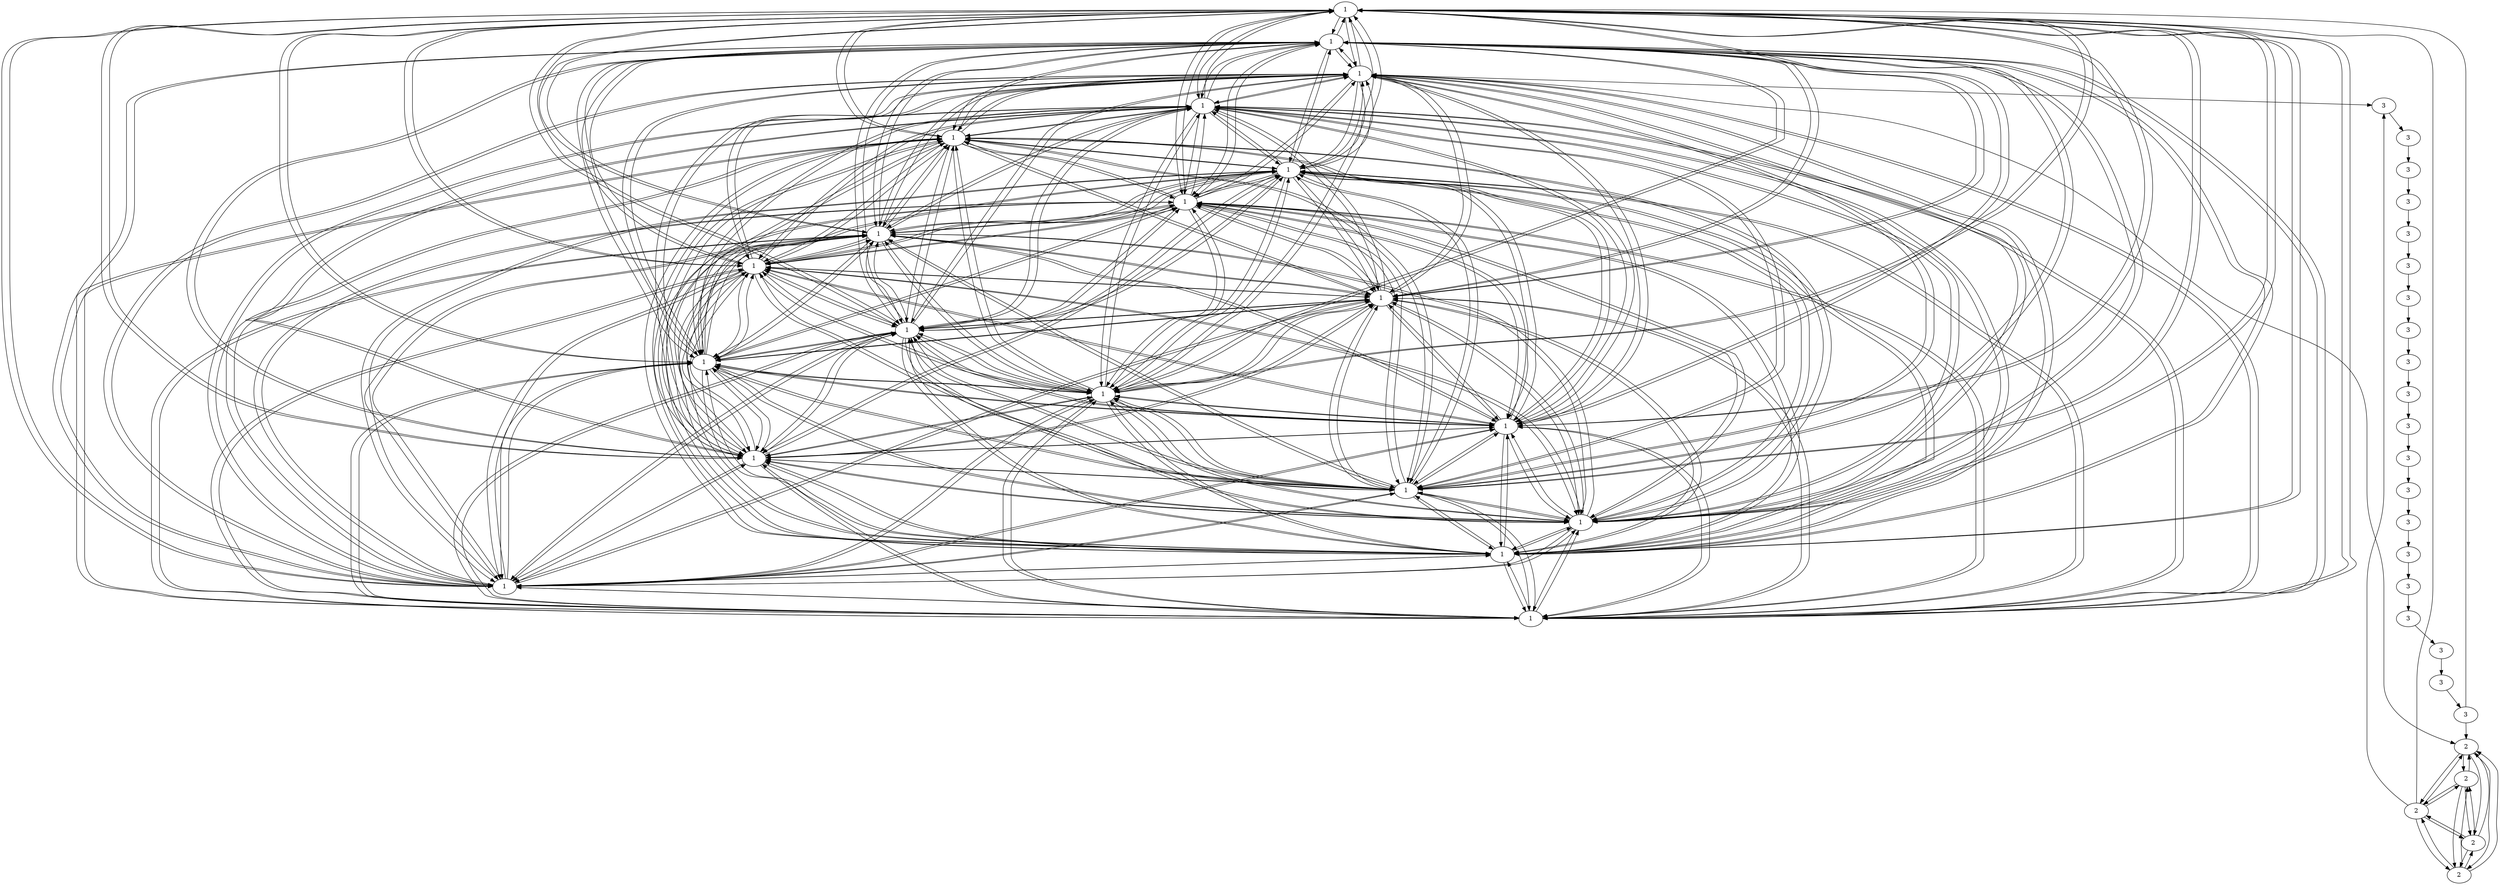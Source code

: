 digraph causal
{
	0 [label="1"]
	1 [label="1"]
	2 [label="1"]
	3 [label="1"]
	4 [label="1"]
	5 [label="1"]
	6 [label="1"]
	7 [label="1"]
	8 [label="1"]
	9 [label="1"]
	10 [label="1"]
	11 [label="1"]
	12 [label="1"]
	13 [label="1"]
	14 [label="1"]
	15 [label="1"]
	16 [label="1"]
	17 [label="1"]
	18 [label="1"]
	19 [label="1"]
	20 [label="2"]
	21 [label="2"]
	22 [label="2"]
	23 [label="2"]
	24 [label="2"]
	25 [label="3"]
	26 [label="3"]
	27 [label="3"]
	28 [label="3"]
	29 [label="3"]
	30 [label="3"]
	31 [label="3"]
	32 [label="3"]
	33 [label="3"]
	34 [label="3"]
	35 [label="3"]
	36 [label="3"]
	37 [label="3"]
	38 [label="3"]
	39 [label="3"]
	40 [label="3"]
	41 [label="3"]
	42 [label="3"]
	43 [label="3"]
	44 [label="3"]

	24 -> 0
	44 -> 0
	0 -> 1
	0 -> 2
	0 -> 3
	0 -> 4
	0 -> 5
	0 -> 6
	0 -> 7
	0 -> 8
	0 -> 9
	0 -> 10
	0 -> 11
	0 -> 12
	0 -> 13
	0 -> 14
	0 -> 15
	0 -> 16
	0 -> 17
	0 -> 18
	0 -> 19
	1 -> 0
	1 -> 2
	1 -> 3
	1 -> 4
	1 -> 5
	1 -> 6
	1 -> 7
	1 -> 8
	1 -> 9
	1 -> 10
	1 -> 11
	1 -> 12
	1 -> 13
	1 -> 14
	1 -> 15
	1 -> 16
	1 -> 17
	1 -> 18
	1 -> 19
	2 -> 0
	2 -> 1
	2 -> 3
	2 -> 4
	2 -> 5
	2 -> 6
	2 -> 7
	2 -> 8
	2 -> 9
	2 -> 10
	2 -> 11
	2 -> 12
	2 -> 13
	2 -> 14
	2 -> 15
	2 -> 16
	2 -> 17
	2 -> 18
	2 -> 19
	3 -> 0
	3 -> 1
	3 -> 2
	3 -> 4
	3 -> 5
	3 -> 6
	3 -> 7
	3 -> 8
	3 -> 9
	3 -> 10
	3 -> 11
	3 -> 12
	3 -> 13
	3 -> 14
	3 -> 15
	3 -> 16
	3 -> 17
	3 -> 18
	3 -> 19
	4 -> 0
	4 -> 1
	4 -> 2
	4 -> 3
	4 -> 5
	4 -> 6
	4 -> 7
	4 -> 8
	4 -> 9
	4 -> 10
	4 -> 11
	4 -> 12
	4 -> 13
	4 -> 14
	4 -> 15
	4 -> 16
	4 -> 17
	4 -> 18
	4 -> 19
	5 -> 0
	5 -> 1
	5 -> 2
	5 -> 3
	5 -> 4
	5 -> 6
	5 -> 7
	5 -> 8
	5 -> 9
	5 -> 10
	5 -> 11
	5 -> 12
	5 -> 13
	5 -> 14
	5 -> 15
	5 -> 16
	5 -> 17
	5 -> 18
	5 -> 19
	6 -> 0
	6 -> 1
	6 -> 2
	6 -> 3
	6 -> 4
	6 -> 5
	6 -> 7
	6 -> 8
	6 -> 9
	6 -> 10
	6 -> 11
	6 -> 12
	6 -> 13
	6 -> 14
	6 -> 15
	6 -> 16
	6 -> 17
	6 -> 18
	6 -> 19
	7 -> 0
	7 -> 1
	7 -> 2
	7 -> 3
	7 -> 4
	7 -> 5
	7 -> 6
	7 -> 8
	7 -> 9
	7 -> 10
	7 -> 11
	7 -> 12
	7 -> 13
	7 -> 14
	7 -> 15
	7 -> 16
	7 -> 17
	7 -> 18
	7 -> 19
	8 -> 0
	8 -> 1
	8 -> 2
	8 -> 3
	8 -> 4
	8 -> 5
	8 -> 6
	8 -> 7
	8 -> 9
	8 -> 10
	8 -> 11
	8 -> 12
	8 -> 13
	8 -> 14
	8 -> 15
	8 -> 16
	8 -> 17
	8 -> 18
	8 -> 19
	9 -> 0
	9 -> 1
	9 -> 2
	9 -> 3
	9 -> 4
	9 -> 5
	9 -> 6
	9 -> 7
	9 -> 8
	9 -> 10
	9 -> 11
	9 -> 12
	9 -> 13
	9 -> 14
	9 -> 15
	9 -> 16
	9 -> 17
	9 -> 18
	9 -> 19
	10 -> 0
	10 -> 1
	10 -> 2
	10 -> 3
	10 -> 4
	10 -> 5
	10 -> 6
	10 -> 7
	10 -> 8
	10 -> 9
	10 -> 11
	10 -> 12
	10 -> 13
	10 -> 14
	10 -> 15
	10 -> 16
	10 -> 17
	10 -> 18
	10 -> 19
	11 -> 0
	11 -> 1
	11 -> 2
	11 -> 3
	11 -> 4
	11 -> 5
	11 -> 6
	11 -> 7
	11 -> 8
	11 -> 9
	11 -> 10
	11 -> 12
	11 -> 13
	11 -> 14
	11 -> 15
	11 -> 16
	11 -> 17
	11 -> 18
	11 -> 19
	12 -> 0
	12 -> 1
	12 -> 2
	12 -> 3
	12 -> 4
	12 -> 5
	12 -> 6
	12 -> 7
	12 -> 8
	12 -> 9
	12 -> 10
	12 -> 11
	12 -> 13
	12 -> 14
	12 -> 15
	12 -> 16
	12 -> 17
	12 -> 18
	12 -> 19
	13 -> 0
	13 -> 1
	13 -> 2
	13 -> 3
	13 -> 4
	13 -> 5
	13 -> 6
	13 -> 7
	13 -> 8
	13 -> 9
	13 -> 10
	13 -> 11
	13 -> 12
	13 -> 14
	13 -> 15
	13 -> 16
	13 -> 17
	13 -> 18
	13 -> 19
	14 -> 0
	14 -> 1
	14 -> 2
	14 -> 3
	14 -> 4
	14 -> 5
	14 -> 6
	14 -> 7
	14 -> 8
	14 -> 9
	14 -> 10
	14 -> 11
	14 -> 12
	14 -> 13
	14 -> 15
	14 -> 16
	14 -> 17
	14 -> 18
	14 -> 19
	15 -> 0
	15 -> 1
	15 -> 2
	15 -> 3
	15 -> 4
	15 -> 5
	15 -> 6
	15 -> 7
	15 -> 8
	15 -> 9
	15 -> 10
	15 -> 11
	15 -> 12
	15 -> 13
	15 -> 14
	15 -> 16
	15 -> 17
	15 -> 18
	15 -> 19
	16 -> 0
	16 -> 1
	16 -> 2
	16 -> 3
	16 -> 4
	16 -> 5
	16 -> 6
	16 -> 7
	16 -> 8
	16 -> 9
	16 -> 10
	16 -> 11
	16 -> 12
	16 -> 13
	16 -> 14
	16 -> 15
	16 -> 17
	16 -> 18
	16 -> 19
	17 -> 0
	17 -> 1
	17 -> 2
	17 -> 3
	17 -> 4
	17 -> 5
	17 -> 6
	17 -> 7
	17 -> 8
	17 -> 9
	17 -> 10
	17 -> 11
	17 -> 12
	17 -> 13
	17 -> 14
	17 -> 15
	17 -> 16
	17 -> 18
	17 -> 19
	18 -> 0
	18 -> 1
	18 -> 2
	18 -> 3
	18 -> 4
	18 -> 5
	18 -> 6
	18 -> 7
	18 -> 8
	18 -> 9
	18 -> 10
	18 -> 11
	18 -> 12
	18 -> 13
	18 -> 14
	18 -> 15
	18 -> 16
	18 -> 17
	18 -> 19
	19 -> 0
	19 -> 1
	19 -> 2
	19 -> 3
	19 -> 4
	19 -> 5
	19 -> 6
	19 -> 7
	19 -> 8
	19 -> 9
	19 -> 10
	19 -> 11
	19 -> 12
	19 -> 13
	19 -> 14
	19 -> 15
	19 -> 16
	19 -> 17
	19 -> 18

	19 -> 20
	44 -> 20
	20 -> 21
	20 -> 22
	20 -> 23
	20 -> 24
	21 -> 20
	21 -> 22
	21 -> 23
	21 -> 24
	22 -> 20
	22 -> 21
	22 -> 23
	22 -> 24
	23 -> 20
	23 -> 21
	23 -> 22
	23 -> 24
	24 -> 20
	24 -> 21
	24 -> 22
	24 -> 23

	19 -> 25
	24 -> 25
	25 -> 26
//	25 -> 27
//	25 -> 28
//	25 -> 29
//	25 -> 30
//	25 -> 31
//	25 -> 32
//	25 -> 33
//	25 -> 34
//	25 -> 35
//	25 -> 36
//	25 -> 37
//	25 -> 38
//	25 -> 39
//	25 -> 40
//	25 -> 41
//	25 -> 42
//	25 -> 43
//	25 -> 44
//
//
//	26 -> 25
	26 -> 27
//	26 -> 28
//	26 -> 29
//	26 -> 30
//	26 -> 31
//	26 -> 32
//	26 -> 33
//	26 -> 34
//	26 -> 35
//	26 -> 36
//	26 -> 37
//	26 -> 38
//	26 -> 39
//	26 -> 40
//	26 -> 41
//	26 -> 42
//	26 -> 43
//	26 -> 44
//
//	27 -> 25
//	27 -> 26
	27 -> 28
//	27 -> 29
//	27 -> 30
//	27 -> 31
//	27 -> 32
//	27 -> 33
//	27 -> 34
//	27 -> 35
//	27 -> 36
//	27 -> 37
//	27 -> 38
//	27 -> 39
//	27 -> 40
//	27 -> 41
//	27 -> 42
//	27 -> 43
//	27 -> 44
//
//	28 -> 25
//	28 -> 26
//	28 -> 27
	28 -> 29
//	28 -> 30
//	28 -> 31
//	28 -> 32
//	28 -> 33
//	28 -> 34
//	28 -> 35
//	28 -> 36
//	28 -> 37
//	28 -> 38
//	28 -> 39
//	28 -> 40
//	28 -> 41
//	28 -> 42
//	28 -> 43
//	28 -> 44
//
//	29 -> 25
//	29 -> 26
//	29 -> 27
//	29 -> 28
	29 -> 30
//	29 -> 31
//	29 -> 32
//	29 -> 33
//	29 -> 34
//	29 -> 35
//	29 -> 36
//	29 -> 37
//	29 -> 38
//	29 -> 39
//	29 -> 40
//	29 -> 41
//	29 -> 42
//	29 -> 43
//	29 -> 44
//
//	30 -> 25
//	30 -> 26
//	30 -> 27
//	30 -> 28
//	30 -> 29
	30 -> 31
//	30 -> 32
//	30 -> 33
//	30 -> 34
//	30 -> 35
//	30 -> 36
//	30 -> 37
//	30 -> 38
//	30 -> 39
//	30 -> 40
//	30 -> 41
//	30 -> 42
//	30 -> 43
//	30 -> 44
//
//	31 -> 25
//	31 -> 26
//	31 -> 27
//	31 -> 28
//	31 -> 29
//	31 -> 30
	31 -> 32
//	31 -> 33
//	31 -> 34
//	31 -> 35
//	31 -> 36
//	31 -> 37
//	31 -> 38
//	31 -> 39
//	31 -> 40
//	31 -> 41
//	31 -> 42
//	31 -> 43
//	31 -> 44
//
//	32 -> 25
//	32 -> 26
//	32 -> 27
//	32 -> 28
//	32 -> 29
//	32 -> 30
//	32 -> 31
	32 -> 33
//	32 -> 34
//	32 -> 35
//	32 -> 36
//	32 -> 37
//	32 -> 38
//	32 -> 39
//	32 -> 40
//	32 -> 41
//	32 -> 42
//	32 -> 43
//	32 -> 44
//
//	33 -> 25
//	33 -> 26
//	33 -> 27
//	33 -> 28
//	33 -> 29
//	33 -> 30
//	33 -> 31
//	33 -> 32
	33 -> 34
//	33 -> 35
//	33 -> 36
//	33 -> 37
//	33 -> 38
//	33 -> 39
//	33 -> 40
//	33 -> 41
//	33 -> 42
//	33 -> 43
//	33 -> 44
//
//	34 -> 25
//	34 -> 26
//	34 -> 27
//	34 -> 28
//	34 -> 29
//	34 -> 30
//	34 -> 31
//	34 -> 32
//	34 -> 33
	34 -> 35
//	34 -> 36
//	34 -> 37
//	34 -> 38
//	34 -> 39
//	34 -> 40
//	34 -> 41
//	34 -> 42
//	34 -> 43
//	34 -> 44
//
//	35 -> 25
//	35 -> 26
//	35 -> 27
//	35 -> 28
//	35 -> 29
//	35 -> 30
//	35 -> 31
//	35 -> 32
//	35 -> 33
//	35 -> 34
	35 -> 36
//	35 -> 37
//	35 -> 38
//	35 -> 39
//	35 -> 40
//	35 -> 41
//	35 -> 42
//	35 -> 43
//	35 -> 44
//
//	36 -> 26
//	36 -> 27
//	36 -> 28
//	36 -> 29
//	36 -> 30
//	36 -> 31
//	36 -> 32
//	36 -> 33
//	36 -> 34
//	36 -> 35
	36 -> 37
//	36 -> 38
//	36 -> 39
//	36 -> 40
//	36 -> 41
//	36 -> 42
//	36 -> 43
//	36 -> 44
//
//
//	37 -> 26
//	37 -> 27
//	37 -> 28
//	37 -> 29
//	37 -> 30
//	37 -> 31
//	37 -> 32
//	37 -> 33
//	37 -> 34
//	37 -> 35
//	37 -> 36
	37 -> 38
//	37 -> 39
//	37 -> 40
//	37 -> 41
//	37 -> 42
//	37 -> 43
//	37 -> 44
//
//	38 -> 26
//	38 -> 27
//	38 -> 28
//	38 -> 29
//	38 -> 30
//	38 -> 31
//	38 -> 32
//	38 -> 33
//	38 -> 34
//	38 -> 35
//	38 -> 36
//	38 -> 37
	38 -> 39
//	38 -> 40
//	38 -> 41
//	38 -> 42
//	38 -> 43
//	38 -> 44
//
//	39 -> 26
//	39 -> 27
//	39 -> 28
//	39 -> 29
//	39 -> 30
//	39 -> 31
//	39 -> 32
//	39 -> 33
//	39 -> 34
//	39 -> 35
//	39 -> 36
//	39 -> 37
//	39 -> 38
	39 -> 40
//	39 -> 41
//	39 -> 42
//	39 -> 43
//	39 -> 44
//
//	40 -> 26
//	40 -> 27
//	40 -> 28
//	40 -> 29
//	40 -> 30
//	40 -> 31
//	40 -> 32
//	40 -> 33
//	40 -> 34
//	40 -> 35
//	40 -> 36
//	40 -> 37
//	40 -> 38
//	40 -> 39
	40 -> 41
//	40 -> 42
//	40 -> 43
//	40 -> 44
//
//	41 -> 26
//	41 -> 27
//	41 -> 28
//	41 -> 29
//	41 -> 30
//	41 -> 31
//	41 -> 32
//	41 -> 33
//	41 -> 34
//	41 -> 35
//	41 -> 36
//	41 -> 37
//	41 -> 38
//	41 -> 39
//	41 -> 40
	41 -> 42
//	41 -> 43
//	41 -> 44
//
//	42 -> 26
//	42 -> 27
//	42 -> 28
//	42 -> 29
//	42 -> 30
//	42 -> 31
//	42 -> 32
//	42 -> 33
//	42 -> 34
//	42 -> 35
//	42 -> 36
//	42 -> 37
//	42 -> 38
//	42 -> 39
//	42 -> 40
//	42 -> 41
	42 -> 43
//	42 -> 44
//
//	43 -> 26
//	43 -> 27
//	43 -> 28
//	43 -> 29
//	43 -> 30
//	43 -> 31
//	43 -> 32
//	43 -> 33
//	43 -> 34
//	43 -> 35
//	43 -> 36
//	43 -> 37
//	43 -> 38
//	43 -> 39
//	43 -> 40
//	43 -> 41
//	43 -> 42
	43 -> 44
//
//	44 -> 26
//	44 -> 27
//	44 -> 28
//	44 -> 29
//	44 -> 30
//	44 -> 31
//	44 -> 32
//	44 -> 33
//	44 -> 34
//	44 -> 35
//	44 -> 36
//	44 -> 37
//	44 -> 38
//	44 -> 39
//	44 -> 40
//	44 -> 41
//	44 -> 42
//	44 -> 43
}
